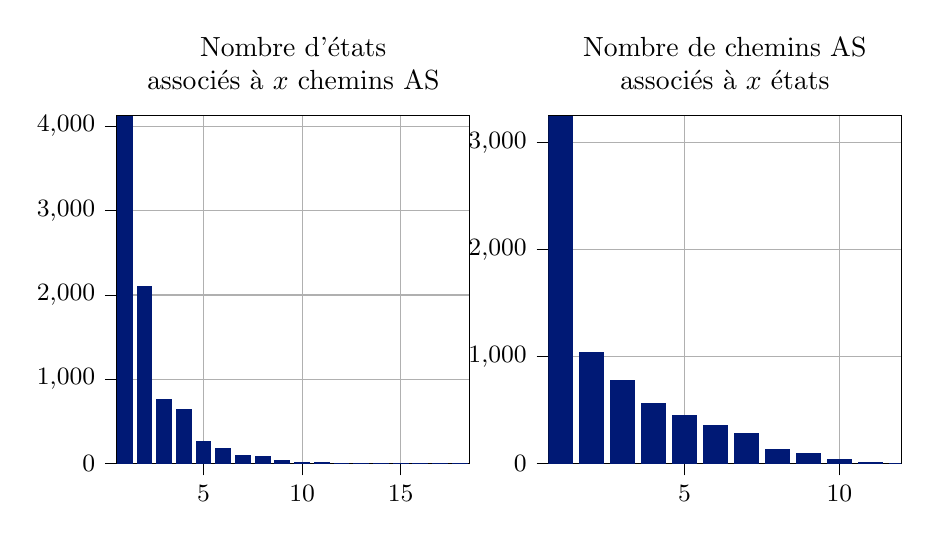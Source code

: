 % This file was created by tikzplotlib v0.9.1.
\begin{tikzpicture}

\definecolor{color0}{rgb}{0,0.098,0.459}

\begin{groupplot}[group style={group size=2 by 1}]
\nextgroupplot[
align=center,
height=6cm,
label style={font=\small},
legend style={nodes={scale=0.8}},
tick align=outside,
tick label style={font=\small},
tick pos=left,
title={Nombre d'états\\associés à \(\displaystyle x\) chemins AS},
width=0.5\linewidth,
x grid style={white!69.02!black},
xmajorgrids,
xmin=0.6, xmax=18.5,
xtick style={color=black},
y grid style={white!69.02!black},
ymajorgrids,
ymin=0, ymax=4126,
ytick style={color=black}
]
\draw[draw=none,fill=color0] (axis cs:0.6,0) rectangle (axis cs:1.4,4126);
\draw[draw=none,fill=color0] (axis cs:1.6,0) rectangle (axis cs:2.4,2106);
\draw[draw=none,fill=color0] (axis cs:2.6,0) rectangle (axis cs:3.4,764);
\draw[draw=none,fill=color0] (axis cs:3.6,0) rectangle (axis cs:4.4,651);
\draw[draw=none,fill=color0] (axis cs:4.6,0) rectangle (axis cs:5.4,266);
\draw[draw=none,fill=color0] (axis cs:5.6,0) rectangle (axis cs:6.4,183);
\draw[draw=none,fill=color0] (axis cs:6.6,0) rectangle (axis cs:7.4,106);
\draw[draw=none,fill=color0] (axis cs:7.6,0) rectangle (axis cs:8.4,94);
\draw[draw=none,fill=color0] (axis cs:8.6,0) rectangle (axis cs:9.4,48);
\draw[draw=none,fill=color0] (axis cs:9.6,0) rectangle (axis cs:10.4,24);
\draw[draw=none,fill=color0] (axis cs:10.6,0) rectangle (axis cs:11.4,21);
\draw[draw=none,fill=color0] (axis cs:11.6,0) rectangle (axis cs:12.4,13);
\draw[draw=none,fill=color0] (axis cs:12.6,0) rectangle (axis cs:13.4,13);
\draw[draw=none,fill=color0] (axis cs:13.6,0) rectangle (axis cs:14.4,11);
\draw[draw=none,fill=color0] (axis cs:14.6,0) rectangle (axis cs:15.4,10);
\draw[draw=none,fill=color0] (axis cs:15.6,0) rectangle (axis cs:16.4,2);
\draw[draw=none,fill=color0] (axis cs:16.6,0) rectangle (axis cs:17.4,2);
\draw[draw=none,fill=color0] (axis cs:17.6,0) rectangle (axis cs:18.4,4);
\draw[draw=none,fill=color0] (axis cs:18.6,0) rectangle (axis cs:19.4,0);
\draw[draw=none,fill=color0] (axis cs:19.6,0) rectangle (axis cs:20.4,3);
\draw[draw=none,fill=color0] (axis cs:20.6,0) rectangle (axis cs:21.4,3);
\draw[draw=none,fill=color0] (axis cs:21.6,0) rectangle (axis cs:22.4,2);
\draw[draw=none,fill=color0] (axis cs:22.6,0) rectangle (axis cs:23.4,0);
\draw[draw=none,fill=color0] (axis cs:23.6,0) rectangle (axis cs:24.4,0);
\draw[draw=none,fill=color0] (axis cs:24.6,0) rectangle (axis cs:25.4,1);
\draw[draw=none,fill=color0] (axis cs:25.6,0) rectangle (axis cs:26.4,0);
\draw[draw=none,fill=color0] (axis cs:26.6,0) rectangle (axis cs:27.4,1);
\draw[draw=none,fill=color0] (axis cs:27.6,0) rectangle (axis cs:28.4,0);
\draw[draw=none,fill=color0] (axis cs:28.6,0) rectangle (axis cs:29.4,0);
\draw[draw=none,fill=color0] (axis cs:29.6,0) rectangle (axis cs:30.4,0);
\draw[draw=none,fill=color0] (axis cs:30.6,0) rectangle (axis cs:31.4,1);

\nextgroupplot[
align=center,
height=6cm,
label style={font=\small},
legend style={nodes={scale=0.8}},
tick align=outside,
tick label style={font=\small},
tick pos=left,
title={Nombre de chemins AS\\associés à \(\displaystyle x\) états},
width=0.5\linewidth,
x grid style={white!69.02!black},
xmajorgrids,
xmin=0.6, xmax=12,
xtick style={color=black},
y grid style={white!69.02!black},
ymajorgrids,
ymin=0, ymax=3250,
ytick style={color=black}
]
\draw[draw=none,fill=color0] (axis cs:0.6,0) rectangle (axis cs:1.4,3250);
\draw[draw=none,fill=color0] (axis cs:1.6,0) rectangle (axis cs:2.4,1046);
\draw[draw=none,fill=color0] (axis cs:2.6,0) rectangle (axis cs:3.4,778);
\draw[draw=none,fill=color0] (axis cs:3.6,0) rectangle (axis cs:4.4,568);
\draw[draw=none,fill=color0] (axis cs:4.6,0) rectangle (axis cs:5.4,452);
\draw[draw=none,fill=color0] (axis cs:5.6,0) rectangle (axis cs:6.4,357);
\draw[draw=none,fill=color0] (axis cs:6.6,0) rectangle (axis cs:7.4,289);
\draw[draw=none,fill=color0] (axis cs:7.6,0) rectangle (axis cs:8.4,138);
\draw[draw=none,fill=color0] (axis cs:8.6,0) rectangle (axis cs:9.4,96);
\draw[draw=none,fill=color0] (axis cs:9.6,0) rectangle (axis cs:10.4,46);
\draw[draw=none,fill=color0] (axis cs:10.6,0) rectangle (axis cs:11.4,17);
\draw[draw=none,fill=color0] (axis cs:11.6,0) rectangle (axis cs:12.4,3);
\draw[draw=none,fill=color0] (axis cs:12.6,0) rectangle (axis cs:13.4,4);
\end{groupplot}

\end{tikzpicture}
